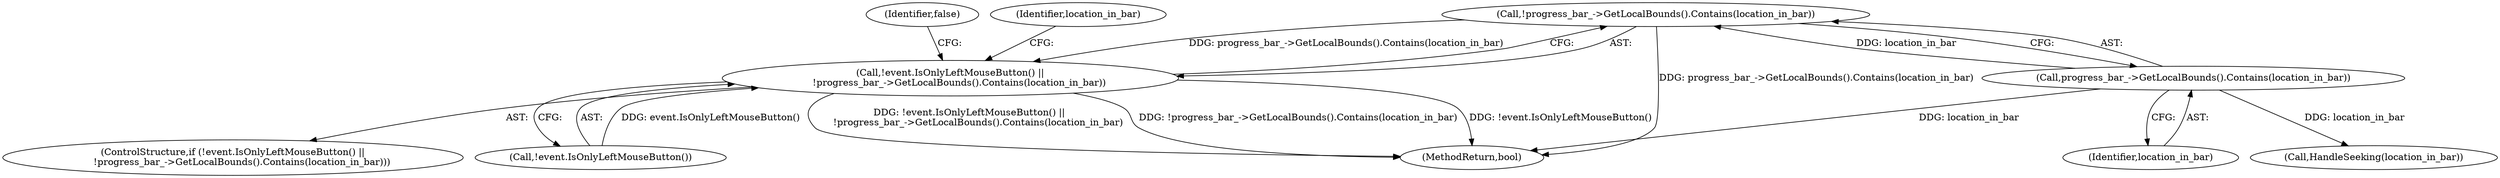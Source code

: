 digraph "1_Chrome_c25b198675380f713a56649c857b4367601d4a3d_10@del" {
"1000115" [label="(Call,!progress_bar_->GetLocalBounds().Contains(location_in_bar))"];
"1000116" [label="(Call,progress_bar_->GetLocalBounds().Contains(location_in_bar))"];
"1000112" [label="(Call,!event.IsOnlyLeftMouseButton() ||\n      !progress_bar_->GetLocalBounds().Contains(location_in_bar))"];
"1000115" [label="(Call,!progress_bar_->GetLocalBounds().Contains(location_in_bar))"];
"1000120" [label="(Identifier,false)"];
"1000125" [label="(MethodReturn,bool)"];
"1000111" [label="(ControlStructure,if (!event.IsOnlyLeftMouseButton() ||\n      !progress_bar_->GetLocalBounds().Contains(location_in_bar)))"];
"1000117" [label="(Identifier,location_in_bar)"];
"1000122" [label="(Identifier,location_in_bar)"];
"1000113" [label="(Call,!event.IsOnlyLeftMouseButton())"];
"1000121" [label="(Call,HandleSeeking(location_in_bar))"];
"1000112" [label="(Call,!event.IsOnlyLeftMouseButton() ||\n      !progress_bar_->GetLocalBounds().Contains(location_in_bar))"];
"1000116" [label="(Call,progress_bar_->GetLocalBounds().Contains(location_in_bar))"];
"1000115" -> "1000112"  [label="AST: "];
"1000115" -> "1000116"  [label="CFG: "];
"1000116" -> "1000115"  [label="AST: "];
"1000112" -> "1000115"  [label="CFG: "];
"1000115" -> "1000125"  [label="DDG: progress_bar_->GetLocalBounds().Contains(location_in_bar)"];
"1000115" -> "1000112"  [label="DDG: progress_bar_->GetLocalBounds().Contains(location_in_bar)"];
"1000116" -> "1000115"  [label="DDG: location_in_bar"];
"1000116" -> "1000117"  [label="CFG: "];
"1000117" -> "1000116"  [label="AST: "];
"1000116" -> "1000125"  [label="DDG: location_in_bar"];
"1000116" -> "1000121"  [label="DDG: location_in_bar"];
"1000112" -> "1000111"  [label="AST: "];
"1000112" -> "1000113"  [label="CFG: "];
"1000113" -> "1000112"  [label="AST: "];
"1000120" -> "1000112"  [label="CFG: "];
"1000122" -> "1000112"  [label="CFG: "];
"1000112" -> "1000125"  [label="DDG: !event.IsOnlyLeftMouseButton() ||\n      !progress_bar_->GetLocalBounds().Contains(location_in_bar)"];
"1000112" -> "1000125"  [label="DDG: !progress_bar_->GetLocalBounds().Contains(location_in_bar)"];
"1000112" -> "1000125"  [label="DDG: !event.IsOnlyLeftMouseButton()"];
"1000113" -> "1000112"  [label="DDG: event.IsOnlyLeftMouseButton()"];
}
